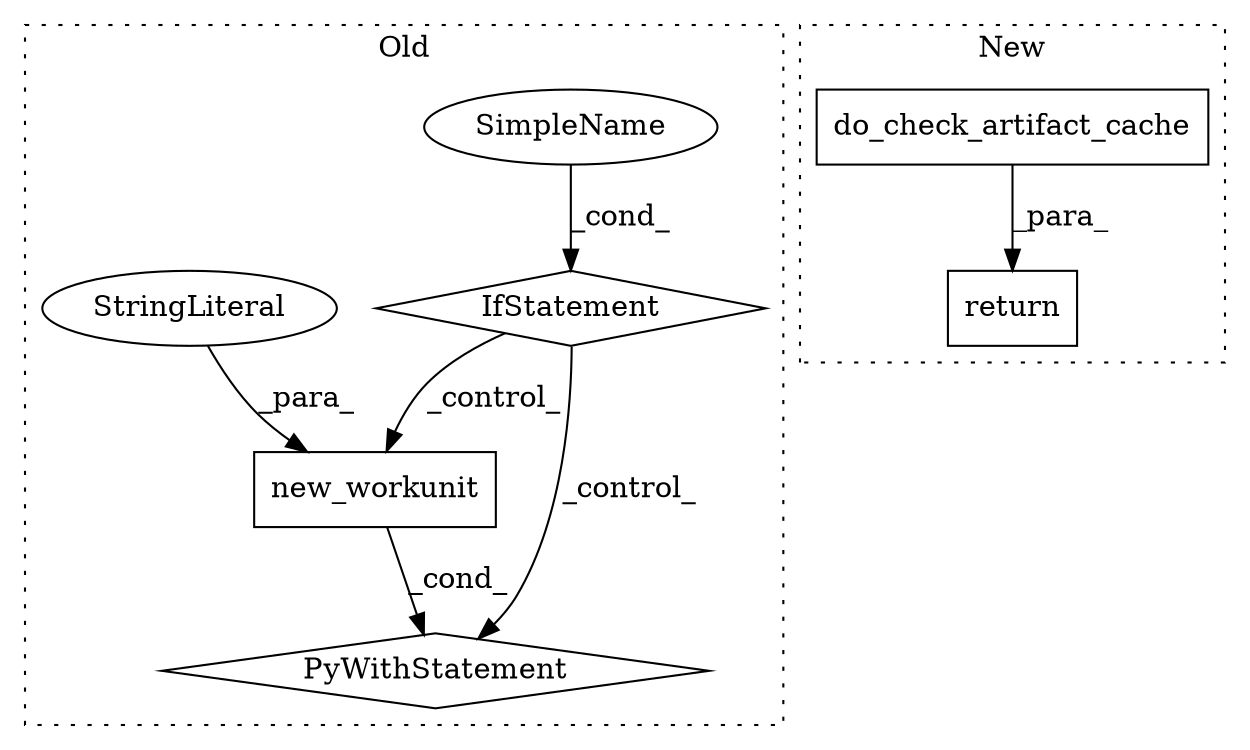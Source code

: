digraph G {
subgraph cluster0 {
1 [label="IfStatement" a="25" s="7558,7572" l="4,2" shape="diamond"];
3 [label="SimpleName" a="42" s="7562" l="10" shape="ellipse"];
4 [label="PyWithStatement" a="104" s="7582,7659" l="10,2" shape="diamond"];
5 [label="new_workunit" a="32" s="7605,7658" l="13,1" shape="box"];
6 [label="StringLiteral" a="45" s="7618" l="10" shape="ellipse"];
label = "Old";
style="dotted";
}
subgraph cluster1 {
2 [label="do_check_artifact_cache" a="32" s="19815,19871" l="24,1" shape="box"];
7 [label="return" a="41" s="19803" l="7" shape="box"];
label = "New";
style="dotted";
}
1 -> 5 [label="_control_"];
1 -> 4 [label="_control_"];
2 -> 7 [label="_para_"];
3 -> 1 [label="_cond_"];
5 -> 4 [label="_cond_"];
6 -> 5 [label="_para_"];
}